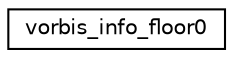 digraph "Graphical Class Hierarchy"
{
  edge [fontname="Helvetica",fontsize="10",labelfontname="Helvetica",labelfontsize="10"];
  node [fontname="Helvetica",fontsize="10",shape=record];
  rankdir="LR";
  Node1 [label="vorbis_info_floor0",height=0.2,width=0.4,color="black", fillcolor="white", style="filled",URL="$structvorbis__info__floor0.html"];
}
